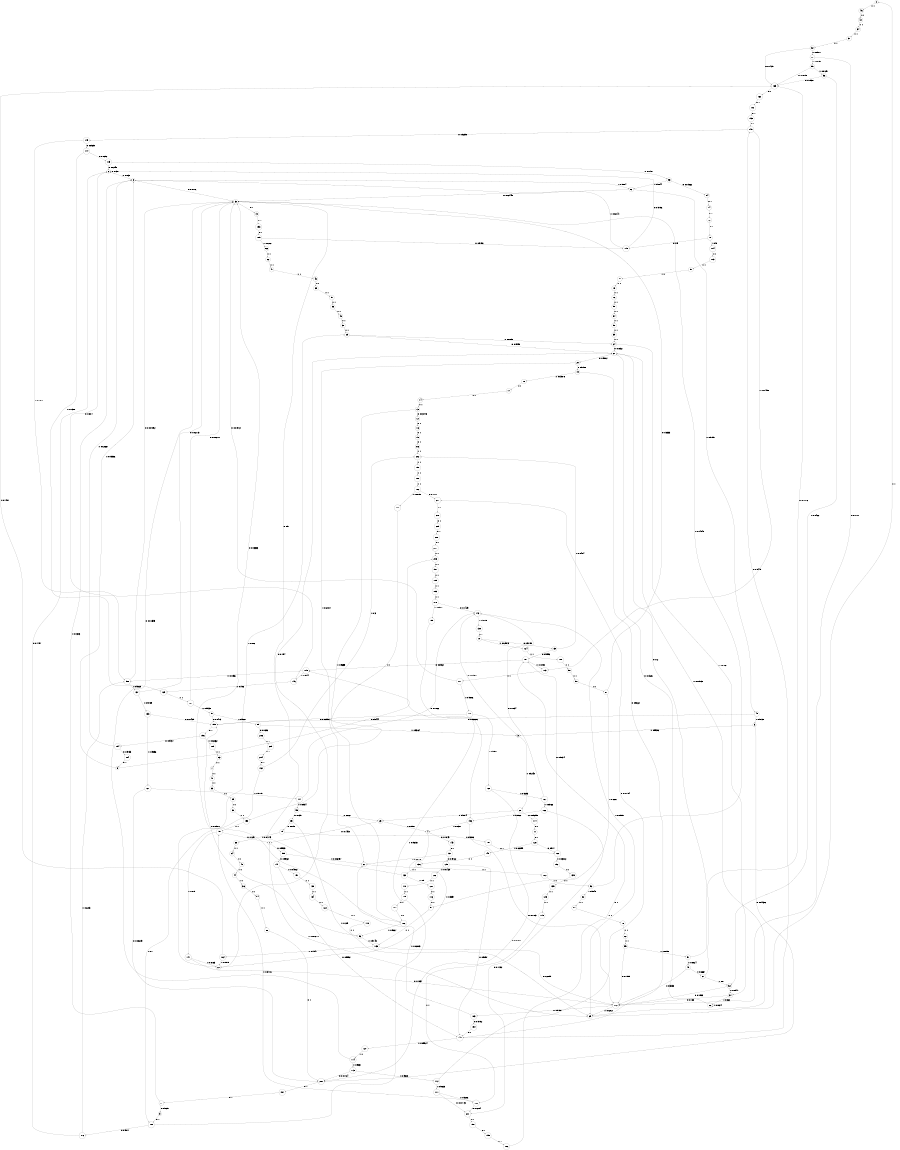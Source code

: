 digraph "ch4_face_grouped_df_L17" {
size = "6,8.5";
ratio = "fill";
node [shape = circle];
node [fontsize = 24];
edge [fontsize = 24];
0 -> 46 [label = "1: 1        "];
1 -> 155 [label = "0: 0.9933   "];
1 -> 65 [label = "1: 0.006711  "];
2 -> 2 [label = "0: 0.837    "];
2 -> 8 [label = "1: 0.163    "];
3 -> 142 [label = "0: 0.07571  "];
3 -> 28 [label = "1: 0.9243   "];
4 -> 143 [label = "0: 0.1643   "];
4 -> 22 [label = "1: 0.8357   "];
5 -> 175 [label = "0: 0.9444   "];
5 -> 8 [label = "1: 0.05556  "];
6 -> 200 [label = "0: 0.04636  "];
6 -> 3 [label = "1: 0.9536   "];
7 -> 41 [label = "1: 1        "];
8 -> 83 [label = "0: 0.0116   "];
8 -> 61 [label = "1: 0.9884   "];
9 -> 180 [label = "0: 1        "];
10 -> 69 [label = "0: 0.9709   "];
10 -> 124 [label = "1: 0.02913  "];
11 -> 128 [label = "0: 1        "];
12 -> 16 [label = "0: 1        "];
13 -> 12 [label = "0: 0.03448  "];
13 -> 106 [label = "1: 0.9655   "];
14 -> 13 [label = "1: 1        "];
15 -> 86 [label = "0: 1        "];
16 -> 15 [label = "0: 1        "];
17 -> 14 [label = "1: 1        "];
18 -> 17 [label = "1: 1        "];
19 -> 140 [label = "0: 0.9602   "];
19 -> 18 [label = "1: 0.03978  "];
20 -> 19 [label = "0: 0.9798   "];
20 -> 67 [label = "1: 0.02017  "];
21 -> 20 [label = "0: 0.9802   "];
21 -> 65 [label = "1: 0.01983  "];
22 -> 21 [label = "0: 0.194    "];
22 -> 25 [label = "1: 0.806    "];
23 -> 1 [label = "0: 0.1493   "];
23 -> 4 [label = "1: 0.8507   "];
24 -> 21 [label = "0: 0.1832   "];
24 -> 37 [label = "1: 0.8168   "];
25 -> 21 [label = "0: 0.1995   "];
25 -> 24 [label = "1: 0.8005   "];
26 -> 21 [label = "0: 0.1326   "];
26 -> 26 [label = "1: 0.8674   "];
27 -> 21 [label = "0: 0.2      "];
27 -> 52 [label = "1: 0.8      "];
28 -> 174 [label = "0: 0.09255  "];
28 -> 23 [label = "1: 0.9074   "];
29 -> 30 [label = "1: 1        "];
30 -> 158 [label = "1: 1        "];
31 -> 32 [label = "1: 1        "];
32 -> 163 [label = "0: 0.1429   "];
32 -> 77 [label = "1: 0.8571   "];
33 -> 29 [label = "1: 1        "];
34 -> 31 [label = "1: 1        "];
35 -> 57 [label = "1: 1        "];
36 -> 94 [label = "1: 1        "];
37 -> 172 [label = "0: 0.138    "];
37 -> 26 [label = "1: 0.862    "];
38 -> 25 [label = "1: 1        "];
39 -> 24 [label = "1: 1        "];
40 -> 172 [label = "0: 0.3333   "];
40 -> 27 [label = "1: 0.6667   "];
41 -> 33 [label = "1: 1        "];
42 -> 34 [label = "1: 1        "];
43 -> 35 [label = "1: 1        "];
44 -> 36 [label = "1: 1        "];
45 -> 199 [label = "0: 0.02616  "];
45 -> 6 [label = "1: 0.9738   "];
46 -> 42 [label = "1: 1        "];
47 -> 43 [label = "1: 1        "];
48 -> 44 [label = "1: 1        "];
49 -> 38 [label = "1: 1        "];
50 -> 39 [label = "1: 1        "];
51 -> 163 [label = "0: 0.1176   "];
51 -> 40 [label = "1: 0.8824   "];
52 -> 172 [label = "0: 0.1053   "];
52 -> 37 [label = "1: 0.8947   "];
53 -> 49 [label = "1: 1        "];
54 -> 50 [label = "1: 1        "];
55 -> 172 [label = "0: 0.1905   "];
55 -> 51 [label = "1: 0.8095   "];
56 -> 163 [label = "0: 0.1538   "];
56 -> 52 [label = "1: 0.8462   "];
57 -> 53 [label = "1: 1        "];
58 -> 54 [label = "1: 1        "];
59 -> 163 [label = "0: 0.1875   "];
59 -> 56 [label = "1: 0.8125   "];
60 -> 55 [label = "1: 1        "];
61 -> 83 [label = "0: 0.02449  "];
61 -> 45 [label = "1: 0.9755   "];
62 -> 47 [label = "1: 1        "];
63 -> 7 [label = "1: 1        "];
64 -> 48 [label = "1: 1        "];
65 -> 0 [label = "1: 1        "];
66 -> 62 [label = "1: 1        "];
67 -> 102 [label = "1: 1        "];
68 -> 64 [label = "1: 1        "];
69 -> 181 [label = "0: 0.9596   "];
69 -> 202 [label = "1: 0.0404   "];
70 -> 179 [label = "0: 0.5      "];
70 -> 104 [label = "1: 0.5      "];
71 -> 9 [label = "0: 0.9697   "];
71 -> 8 [label = "1: 0.0303   "];
72 -> 70 [label = "0: 1        "];
73 -> 193 [label = "0: 1        "];
74 -> 72 [label = "0: 1        "];
75 -> 187 [label = "0: 0.9286   "];
75 -> 68 [label = "1: 0.07143  "];
76 -> 58 [label = "1: 1        "];
77 -> 172 [label = "0: 0.1111   "];
77 -> 59 [label = "1: 0.8889   "];
78 -> 60 [label = "1: 1        "];
79 -> 76 [label = "1: 1        "];
80 -> 78 [label = "1: 1        "];
81 -> 79 [label = "1: 1        "];
82 -> 80 [label = "1: 1        "];
83 -> 73 [label = "0: 1        "];
84 -> 74 [label = "0: 1        "];
85 -> 75 [label = "0: 0.875    "];
85 -> 65 [label = "1: 0.125    "];
86 -> 202 [label = "1: 1        "];
87 -> 83 [label = "0: 0.3333   "];
87 -> 97 [label = "1: 0.6667   "];
88 -> 200 [label = "0: 1        "];
89 -> 206 [label = "0: 0.0636   "];
89 -> 3 [label = "1: 0.9364   "];
90 -> 87 [label = "1: 1        "];
91 -> 81 [label = "1: 1        "];
92 -> 83 [label = "0: 0.04545  "];
92 -> 82 [label = "1: 0.9545   "];
93 -> 84 [label = "0: 0.01562  "];
93 -> 61 [label = "1: 0.9844   "];
94 -> 88 [label = "1: 1        "];
95 -> 85 [label = "0: 0.139    "];
95 -> 23 [label = "1: 0.861    "];
96 -> 199 [label = "0: 0.08571  "];
96 -> 165 [label = "1: 0.9143   "];
97 -> 165 [label = "1: 1        "];
98 -> 90 [label = "1: 1        "];
99 -> 199 [label = "0: 0.0473   "];
99 -> 89 [label = "1: 0.9527   "];
100 -> 98 [label = "1: 1        "];
101 -> 83 [label = "0: 0.006711  "];
101 -> 99 [label = "1: 0.9933   "];
102 -> 92 [label = "1: 1        "];
103 -> 91 [label = "1: 1        "];
104 -> 103 [label = "1: 1        "];
105 -> 63 [label = "1: 1        "];
106 -> 83 [label = "0: 0.03333  "];
106 -> 96 [label = "1: 0.9667   "];
107 -> 106 [label = "1: 1        "];
108 -> 201 [label = "0: 0.1284   "];
108 -> 157 [label = "1: 0.8716   "];
109 -> 107 [label = "1: 1        "];
110 -> 109 [label = "1: 1        "];
111 -> 201 [label = "0: 0.07143  "];
111 -> 108 [label = "1: 0.9286   "];
112 -> 211 [label = "0: 0.01754  "];
112 -> 111 [label = "1: 0.9825   "];
113 -> 200 [label = "0: 0.01724  "];
113 -> 112 [label = "1: 0.9828   "];
114 -> 83 [label = "0: 0.01695  "];
114 -> 113 [label = "1: 0.9831   "];
115 -> 2 [label = "0: 0.8249   "];
115 -> 93 [label = "1: 0.1751   "];
116 -> 97 [label = "1: 1        "];
117 -> 142 [label = "0: 0.1066   "];
117 -> 95 [label = "1: 0.8934   "];
118 -> 96 [label = "1: 1        "];
119 -> 108 [label = "1: 1        "];
120 -> 116 [label = "1: 1        "];
121 -> 200 [label = "0: 0.08209  "];
121 -> 117 [label = "1: 0.9179   "];
122 -> 118 [label = "1: 1        "];
123 -> 119 [label = "1: 1        "];
124 -> 100 [label = "1: 1        "];
125 -> 101 [label = "1: 1        "];
126 -> 110 [label = "1: 1        "];
127 -> 114 [label = "1: 1        "];
128 -> 160 [label = "0: 0.977    "];
128 -> 149 [label = "1: 0.02299  "];
129 -> 140 [label = "0: 0.9857   "];
129 -> 126 [label = "1: 0.01429  "];
130 -> 10 [label = "0: 1        "];
131 -> 129 [label = "0: 0.9722   "];
131 -> 67 [label = "1: 0.02778  "];
132 -> 83 [label = "0: 0.5      "];
132 -> 120 [label = "1: 0.5      "];
133 -> 199 [label = "0: 0.01439  "];
133 -> 121 [label = "1: 0.9856   "];
134 -> 122 [label = "1: 1        "];
135 -> 123 [label = "1: 1        "];
136 -> 132 [label = "1: 1        "];
137 -> 83 [label = "0: 0.02113  "];
137 -> 133 [label = "1: 0.9789   "];
138 -> 134 [label = "1: 1        "];
139 -> 135 [label = "1: 1        "];
140 -> 148 [label = "0: 0.9448   "];
140 -> 127 [label = "1: 0.05524  "];
141 -> 140 [label = "0: 0.9592   "];
141 -> 151 [label = "1: 0.04082  "];
142 -> 130 [label = "0: 0.9805   "];
142 -> 65 [label = "1: 0.01951  "];
143 -> 131 [label = "0: 1        "];
144 -> 115 [label = "0: 0.8692   "];
144 -> 125 [label = "1: 0.1308   "];
145 -> 144 [label = "0: 0.8929   "];
145 -> 150 [label = "1: 0.1071   "];
146 -> 2 [label = "0: 0.804    "];
146 -> 125 [label = "1: 0.196    "];
147 -> 172 [label = "0: 0.1837   "];
147 -> 22 [label = "1: 0.8163   "];
148 -> 145 [label = "0: 0.9255   "];
148 -> 173 [label = "1: 0.07455  "];
149 -> 136 [label = "1: 1        "];
150 -> 83 [label = "0: 0.007092  "];
150 -> 137 [label = "1: 0.9929   "];
151 -> 138 [label = "1: 1        "];
152 -> 139 [label = "1: 1        "];
153 -> 148 [label = "0: 1        "];
154 -> 140 [label = "0: 1        "];
155 -> 141 [label = "0: 0.9932   "];
155 -> 67 [label = "1: 0.006757  "];
156 -> 172 [label = "0: 0.1169   "];
156 -> 4 [label = "1: 0.8831   "];
157 -> 1 [label = "0: 0.125    "];
157 -> 147 [label = "1: 0.875    "];
158 -> 157 [label = "1: 1        "];
159 -> 156 [label = "1: 1        "];
160 -> 181 [label = "0: 0.9694   "];
160 -> 152 [label = "1: 0.03061  "];
161 -> 153 [label = "0: 1        "];
162 -> 161 [label = "0: 1        "];
163 -> 162 [label = "0: 1        "];
164 -> 163 [label = "0: 0.1481   "];
164 -> 22 [label = "1: 0.8519   "];
165 -> 172 [label = "0: 0.2059   "];
165 -> 164 [label = "1: 0.7941   "];
166 -> 201 [label = "0: 0.1132   "];
166 -> 156 [label = "1: 0.8868   "];
167 -> 142 [label = "0: 0.1034   "];
167 -> 166 [label = "1: 0.8966   "];
168 -> 200 [label = "0: 0.07071  "];
168 -> 167 [label = "1: 0.9293   "];
169 -> 154 [label = "0: 0.9792   "];
169 -> 67 [label = "1: 0.02083  "];
170 -> 199 [label = "0: 0.009901  "];
170 -> 168 [label = "1: 0.9901   "];
171 -> 83 [label = "0: 0.01942  "];
171 -> 170 [label = "1: 0.9806   "];
172 -> 169 [label = "0: 0.9798   "];
172 -> 65 [label = "1: 0.0202   "];
173 -> 171 [label = "1: 1        "];
174 -> 11 [label = "0: 1        "];
175 -> 146 [label = "0: 0.8944   "];
175 -> 150 [label = "1: 0.1056   "];
176 -> 2 [label = "0: 0.7797   "];
176 -> 150 [label = "1: 0.2203   "];
177 -> 158 [label = "1: 1        "];
178 -> 142 [label = "0: 0.1429   "];
178 -> 159 [label = "1: 0.8571   "];
179 -> 2 [label = "0: 0.9796   "];
179 -> 8 [label = "1: 0.02041  "];
180 -> 176 [label = "0: 0.9077   "];
180 -> 203 [label = "1: 0.09231  "];
181 -> 175 [label = "0: 0.8902   "];
181 -> 173 [label = "1: 0.1098   "];
182 -> 211 [label = "0: 0.1111   "];
182 -> 177 [label = "1: 0.8889   "];
183 -> 178 [label = "1: 1        "];
184 -> 5 [label = "0: 1        "];
185 -> 179 [label = "0: 0.9798   "];
185 -> 66 [label = "1: 0.0202   "];
186 -> 181 [label = "0: 1        "];
187 -> 160 [label = "0: 1        "];
188 -> 182 [label = "1: 1        "];
189 -> 183 [label = "1: 1        "];
190 -> 188 [label = "1: 1        "];
191 -> 189 [label = "1: 1        "];
192 -> 180 [label = "0: 0.7      "];
192 -> 202 [label = "1: 0.3      "];
193 -> 185 [label = "0: 1        "];
194 -> 184 [label = "0: 0.9733   "];
194 -> 8 [label = "1: 0.02667  "];
195 -> 186 [label = "0: 1        "];
196 -> 194 [label = "0: 0.9737   "];
196 -> 105 [label = "1: 0.02632  "];
197 -> 71 [label = "0: 1        "];
198 -> 195 [label = "0: 1        "];
199 -> 196 [label = "0: 1        "];
200 -> 197 [label = "0: 1        "];
201 -> 198 [label = "0: 1        "];
202 -> 190 [label = "1: 1        "];
203 -> 191 [label = "1: 1        "];
204 -> 192 [label = "0: 1        "];
205 -> 204 [label = "0: 1        "];
206 -> 205 [label = "0: 1        "];
207 -> 203 [label = "1: 1        "];
208 -> 207 [label = "0: 1        "];
209 -> 208 [label = "0: 1        "];
210 -> 209 [label = "0: 1        "];
211 -> 210 [label = "0: 1        "];
}